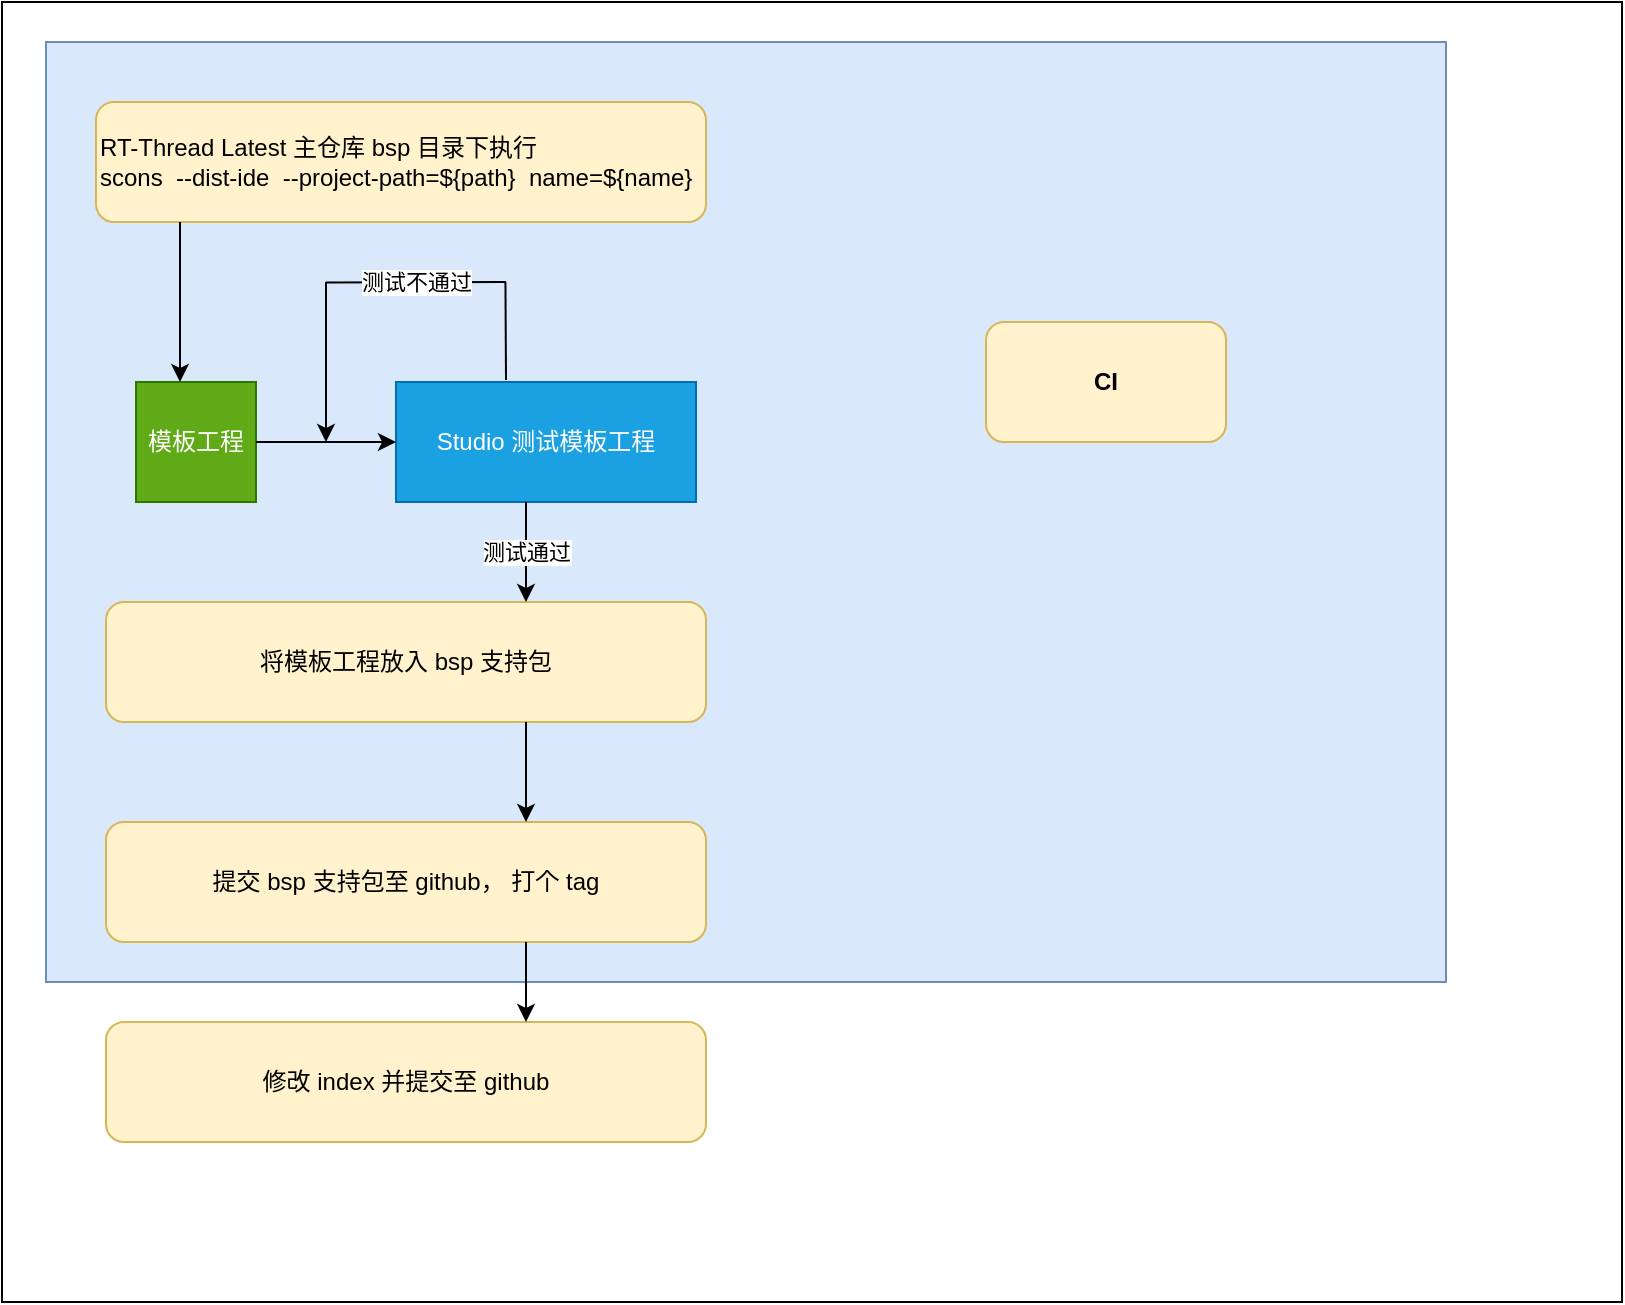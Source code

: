 <mxfile version="15.9.4" type="github"><diagram id="EZjnDyQkpS1BIau9QXdo" name="Page-1"><mxGraphModel dx="1422" dy="754" grid="1" gridSize="10" guides="1" tooltips="1" connect="1" arrows="1" fold="1" page="1" pageScale="1" pageWidth="827" pageHeight="1169" math="0" shadow="0"><root><mxCell id="0"/><mxCell id="1" parent="0"/><mxCell id="Bc3XBQI18y5ISREUPvg1-1" value="" style="rounded=0;whiteSpace=wrap;html=1;" parent="1" vertex="1"><mxGeometry x="48" y="80" width="810" height="650" as="geometry"/></mxCell><mxCell id="Bc3XBQI18y5ISREUPvg1-21" value="" style="rounded=0;whiteSpace=wrap;html=1;fillColor=#dae8fc;strokeColor=#6c8ebf;" parent="1" vertex="1"><mxGeometry x="70" y="100" width="700" height="470" as="geometry"/></mxCell><mxCell id="Bc3XBQI18y5ISREUPvg1-2" value="RT-Thread Latest 主仓库 bsp 目录下执行&lt;br&gt;scons&amp;nbsp; --dist-ide&amp;nbsp; --project-path=${path}&amp;nbsp; name=${name}" style="rounded=1;whiteSpace=wrap;html=1;fillColor=#fff2cc;strokeColor=#d6b656;align=left;" parent="1" vertex="1"><mxGeometry x="95" y="130" width="305" height="60" as="geometry"/></mxCell><mxCell id="Bc3XBQI18y5ISREUPvg1-4" value="模板工程" style="whiteSpace=wrap;html=1;aspect=fixed;fillColor=#60a917;strokeColor=#2D7600;fontColor=#ffffff;" parent="1" vertex="1"><mxGeometry x="115" y="270" width="60" height="60" as="geometry"/></mxCell><mxCell id="Bc3XBQI18y5ISREUPvg1-5" value="" style="endArrow=classic;html=1;rounded=0;" parent="1" edge="1"><mxGeometry width="50" height="50" relative="1" as="geometry"><mxPoint x="137" y="190" as="sourcePoint"/><mxPoint x="137" y="270" as="targetPoint"/></mxGeometry></mxCell><mxCell id="Bc3XBQI18y5ISREUPvg1-6" value="Studio 测试模板工程" style="rounded=0;whiteSpace=wrap;html=1;fillColor=#1ba1e2;fontColor=#ffffff;strokeColor=#006EAF;" parent="1" vertex="1"><mxGeometry x="245" y="270" width="150" height="60" as="geometry"/></mxCell><mxCell id="Bc3XBQI18y5ISREUPvg1-7" value="" style="endArrow=classic;html=1;rounded=0;entryX=0;entryY=0.5;entryDx=0;entryDy=0;" parent="1" target="Bc3XBQI18y5ISREUPvg1-6" edge="1"><mxGeometry width="50" height="50" relative="1" as="geometry"><mxPoint x="175" y="300" as="sourcePoint"/><mxPoint x="225" y="250" as="targetPoint"/></mxGeometry></mxCell><mxCell id="Bc3XBQI18y5ISREUPvg1-10" value="" style="endArrow=classic;html=1;rounded=0;" parent="1" edge="1"><mxGeometry width="50" height="50" relative="1" as="geometry"><mxPoint x="210" y="220" as="sourcePoint"/><mxPoint x="210" y="300" as="targetPoint"/></mxGeometry></mxCell><mxCell id="Bc3XBQI18y5ISREUPvg1-11" value="" style="endArrow=none;html=1;rounded=0;entryX=0.312;entryY=0.25;entryDx=0;entryDy=0;entryPerimeter=0;" parent="1" edge="1"><mxGeometry width="50" height="50" relative="1" as="geometry"><mxPoint x="300" y="269" as="sourcePoint"/><mxPoint x="299.72" y="220" as="targetPoint"/></mxGeometry></mxCell><mxCell id="Bc3XBQI18y5ISREUPvg1-12" value="测试不通过" style="endArrow=none;html=1;rounded=0;" parent="1" edge="1"><mxGeometry width="50" height="50" relative="1" as="geometry"><mxPoint x="300" y="220" as="sourcePoint"/><mxPoint x="210" y="220.24" as="targetPoint"/></mxGeometry></mxCell><mxCell id="Bc3XBQI18y5ISREUPvg1-13" value="将模板工程放入 bsp 支持包" style="rounded=1;whiteSpace=wrap;html=1;fillColor=#fff2cc;strokeColor=#d6b656;" parent="1" vertex="1"><mxGeometry x="100" y="380" width="300" height="60" as="geometry"/></mxCell><mxCell id="Bc3XBQI18y5ISREUPvg1-14" value="提交 bsp 支持包至 github， 打个 tag" style="rounded=1;whiteSpace=wrap;html=1;fillColor=#fff2cc;strokeColor=#d6b656;" parent="1" vertex="1"><mxGeometry x="100" y="490" width="300" height="60" as="geometry"/></mxCell><mxCell id="Bc3XBQI18y5ISREUPvg1-16" value="修改 index 并提交至 github" style="rounded=1;whiteSpace=wrap;html=1;fillColor=#fff2cc;strokeColor=#d6b656;" parent="1" vertex="1"><mxGeometry x="100" y="590" width="300" height="60" as="geometry"/></mxCell><mxCell id="Bc3XBQI18y5ISREUPvg1-17" value="测试通过" style="endArrow=classic;html=1;rounded=0;" parent="1" edge="1"><mxGeometry width="50" height="50" relative="1" as="geometry"><mxPoint x="310" y="330" as="sourcePoint"/><mxPoint x="310" y="380" as="targetPoint"/></mxGeometry></mxCell><mxCell id="Bc3XBQI18y5ISREUPvg1-19" value="" style="endArrow=classic;html=1;rounded=0;" parent="1" edge="1"><mxGeometry width="50" height="50" relative="1" as="geometry"><mxPoint x="310" y="440" as="sourcePoint"/><mxPoint x="310" y="490" as="targetPoint"/></mxGeometry></mxCell><mxCell id="Bc3XBQI18y5ISREUPvg1-20" value="" style="endArrow=classic;html=1;rounded=0;" parent="1" edge="1"><mxGeometry width="50" height="50" relative="1" as="geometry"><mxPoint x="310" y="550" as="sourcePoint"/><mxPoint x="310" y="590" as="targetPoint"/></mxGeometry></mxCell><mxCell id="Bc3XBQI18y5ISREUPvg1-23" value="&lt;b&gt;CI&lt;/b&gt;" style="rounded=1;whiteSpace=wrap;html=1;fillColor=#fff2cc;strokeColor=#d6b656;" parent="1" vertex="1"><mxGeometry x="540" y="240" width="120" height="60" as="geometry"/></mxCell></root></mxGraphModel></diagram></mxfile>